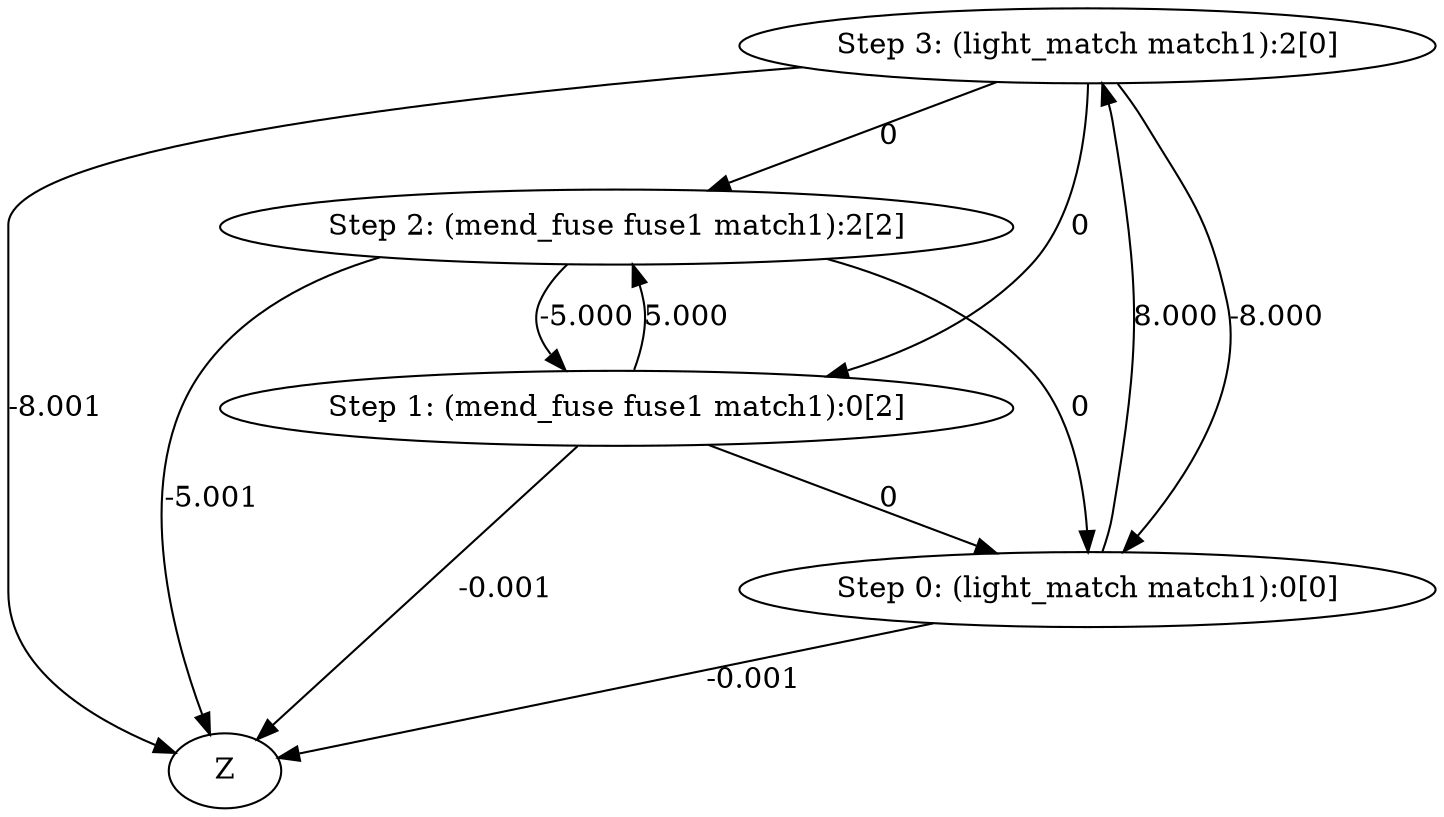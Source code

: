 digraph plan {
Step3 [label="Step 3: (light_match match1):2[0]"];
Step2 [label="Step 2: (mend_fuse fuse1 match1):2[2]"];
Step1 [label="Step 1: (mend_fuse fuse1 match1):0[2]"];
Step0 [label="Step 0: (light_match match1):0[0]"];
	Step0 -> Z [ label="-0.001" ];
	Step1 -> Z [ label="-0.001" ];
	Step2 -> Z [ label="-5.001" ];
	Step3 -> Z [ label="-8.001" ];
	Step1 -> Step0 [ label="0" ];
	Step2 -> Step0 [ label="0" ];
	Step0 -> Step3 [ label="8.000" ];
	Step3 -> Step0 [ label="-8.000" ];
	Step1 -> Step2 [ label="5.000" ];
	Step2 -> Step1 [ label="-5.000" ];
	Step3 -> Step1 [ label="0" ];
	Step3 -> Step2 [ label="0" ];
}


